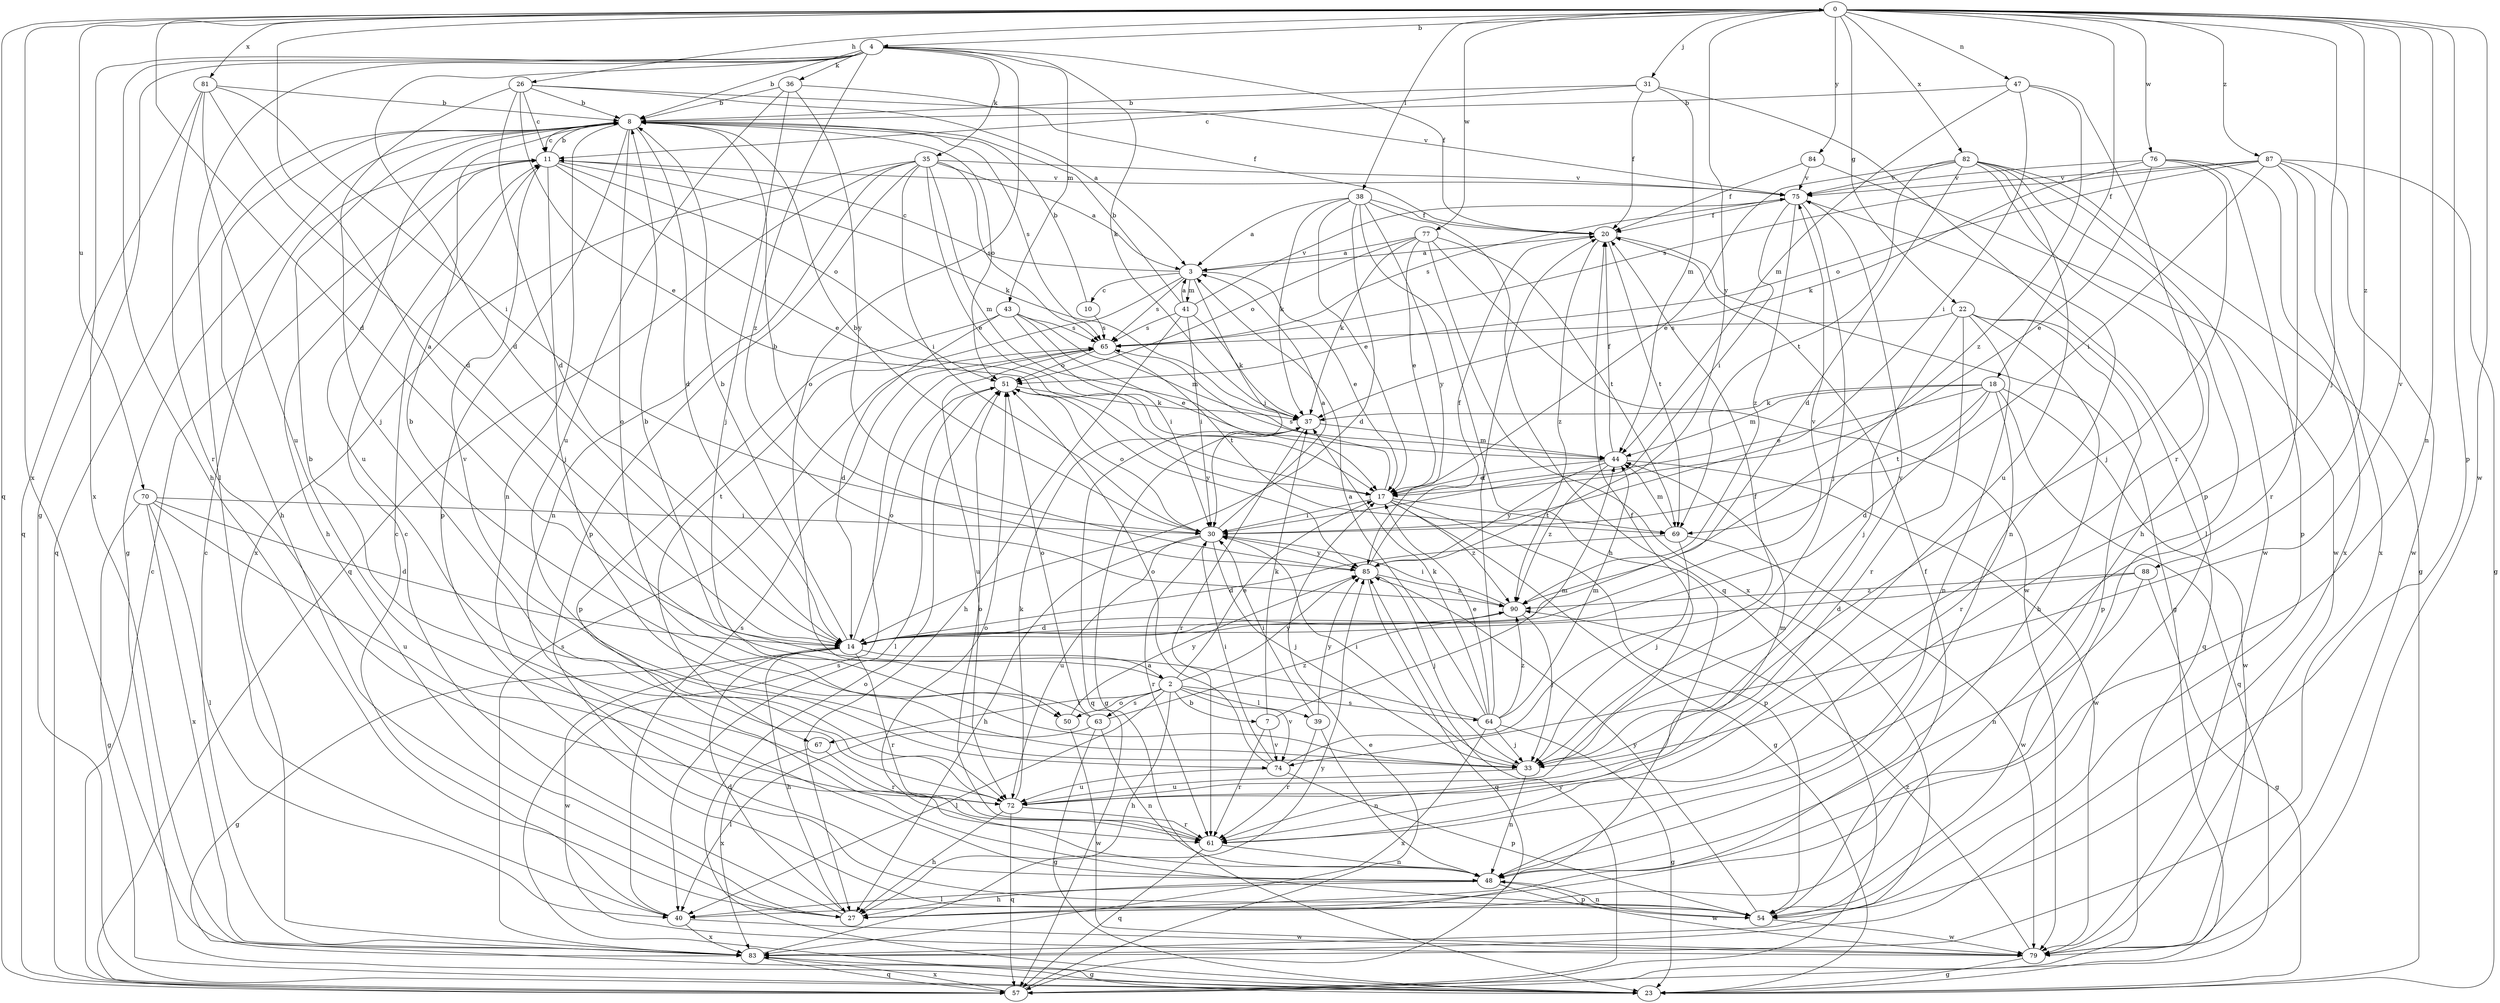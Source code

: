 strict digraph  {
0;
2;
3;
4;
7;
8;
10;
11;
14;
17;
18;
20;
22;
23;
26;
27;
30;
31;
33;
35;
36;
37;
38;
39;
40;
41;
43;
44;
47;
48;
50;
51;
54;
57;
61;
63;
64;
65;
67;
69;
70;
72;
74;
75;
76;
77;
79;
81;
82;
83;
84;
85;
87;
88;
90;
0 -> 4  [label=b];
0 -> 14  [label=d];
0 -> 18  [label=f];
0 -> 22  [label=g];
0 -> 26  [label=h];
0 -> 31  [label=j];
0 -> 33  [label=j];
0 -> 38  [label=l];
0 -> 47  [label=n];
0 -> 48  [label=n];
0 -> 54  [label=p];
0 -> 57  [label=q];
0 -> 70  [label=u];
0 -> 74  [label=v];
0 -> 76  [label=w];
0 -> 77  [label=w];
0 -> 79  [label=w];
0 -> 81  [label=x];
0 -> 82  [label=x];
0 -> 83  [label=x];
0 -> 84  [label=y];
0 -> 85  [label=y];
0 -> 87  [label=z];
0 -> 88  [label=z];
2 -> 0  [label=a];
2 -> 7  [label=b];
2 -> 17  [label=e];
2 -> 27  [label=h];
2 -> 39  [label=l];
2 -> 40  [label=l];
2 -> 50  [label=o];
2 -> 63  [label=s];
2 -> 64  [label=s];
2 -> 67  [label=t];
2 -> 74  [label=v];
2 -> 85  [label=y];
3 -> 10  [label=c];
3 -> 11  [label=c];
3 -> 17  [label=e];
3 -> 30  [label=i];
3 -> 41  [label=m];
3 -> 65  [label=s];
3 -> 67  [label=t];
4 -> 8  [label=b];
4 -> 14  [label=d];
4 -> 20  [label=f];
4 -> 23  [label=g];
4 -> 27  [label=h];
4 -> 35  [label=k];
4 -> 36  [label=k];
4 -> 37  [label=k];
4 -> 40  [label=l];
4 -> 43  [label=m];
4 -> 50  [label=o];
4 -> 83  [label=x];
4 -> 90  [label=z];
7 -> 37  [label=k];
7 -> 44  [label=m];
7 -> 61  [label=r];
7 -> 74  [label=v];
8 -> 11  [label=c];
8 -> 14  [label=d];
8 -> 23  [label=g];
8 -> 27  [label=h];
8 -> 48  [label=n];
8 -> 50  [label=o];
8 -> 51  [label=o];
8 -> 54  [label=p];
8 -> 57  [label=q];
8 -> 65  [label=s];
8 -> 72  [label=u];
10 -> 8  [label=b];
10 -> 65  [label=s];
11 -> 8  [label=b];
11 -> 17  [label=e];
11 -> 27  [label=h];
11 -> 33  [label=j];
11 -> 37  [label=k];
11 -> 51  [label=o];
11 -> 74  [label=v];
11 -> 75  [label=v];
14 -> 2  [label=a];
14 -> 8  [label=b];
14 -> 23  [label=g];
14 -> 27  [label=h];
14 -> 51  [label=o];
14 -> 61  [label=r];
14 -> 75  [label=v];
14 -> 79  [label=w];
17 -> 23  [label=g];
17 -> 30  [label=i];
17 -> 54  [label=p];
17 -> 65  [label=s];
17 -> 69  [label=t];
17 -> 90  [label=z];
18 -> 14  [label=d];
18 -> 17  [label=e];
18 -> 37  [label=k];
18 -> 44  [label=m];
18 -> 57  [label=q];
18 -> 61  [label=r];
18 -> 69  [label=t];
18 -> 79  [label=w];
20 -> 3  [label=a];
20 -> 23  [label=g];
20 -> 69  [label=t];
20 -> 90  [label=z];
22 -> 27  [label=h];
22 -> 33  [label=j];
22 -> 48  [label=n];
22 -> 54  [label=p];
22 -> 57  [label=q];
22 -> 61  [label=r];
22 -> 65  [label=s];
23 -> 51  [label=o];
23 -> 65  [label=s];
26 -> 3  [label=a];
26 -> 8  [label=b];
26 -> 11  [label=c];
26 -> 14  [label=d];
26 -> 17  [label=e];
26 -> 33  [label=j];
26 -> 75  [label=v];
27 -> 11  [label=c];
27 -> 14  [label=d];
30 -> 3  [label=a];
30 -> 8  [label=b];
30 -> 27  [label=h];
30 -> 33  [label=j];
30 -> 51  [label=o];
30 -> 61  [label=r];
30 -> 72  [label=u];
30 -> 85  [label=y];
31 -> 8  [label=b];
31 -> 11  [label=c];
31 -> 20  [label=f];
31 -> 44  [label=m];
31 -> 54  [label=p];
33 -> 30  [label=i];
33 -> 48  [label=n];
33 -> 72  [label=u];
33 -> 75  [label=v];
35 -> 3  [label=a];
35 -> 17  [label=e];
35 -> 30  [label=i];
35 -> 44  [label=m];
35 -> 48  [label=n];
35 -> 54  [label=p];
35 -> 57  [label=q];
35 -> 65  [label=s];
35 -> 75  [label=v];
35 -> 83  [label=x];
36 -> 8  [label=b];
36 -> 20  [label=f];
36 -> 33  [label=j];
36 -> 72  [label=u];
36 -> 85  [label=y];
37 -> 23  [label=g];
37 -> 44  [label=m];
37 -> 57  [label=q];
37 -> 61  [label=r];
38 -> 3  [label=a];
38 -> 14  [label=d];
38 -> 17  [label=e];
38 -> 20  [label=f];
38 -> 27  [label=h];
38 -> 37  [label=k];
38 -> 57  [label=q];
38 -> 85  [label=y];
39 -> 30  [label=i];
39 -> 48  [label=n];
39 -> 61  [label=r];
39 -> 85  [label=y];
40 -> 11  [label=c];
40 -> 65  [label=s];
40 -> 79  [label=w];
40 -> 83  [label=x];
41 -> 3  [label=a];
41 -> 8  [label=b];
41 -> 27  [label=h];
41 -> 30  [label=i];
41 -> 37  [label=k];
41 -> 65  [label=s];
41 -> 75  [label=v];
43 -> 14  [label=d];
43 -> 17  [label=e];
43 -> 30  [label=i];
43 -> 44  [label=m];
43 -> 54  [label=p];
43 -> 65  [label=s];
44 -> 17  [label=e];
44 -> 20  [label=f];
44 -> 79  [label=w];
44 -> 85  [label=y];
44 -> 90  [label=z];
47 -> 8  [label=b];
47 -> 30  [label=i];
47 -> 44  [label=m];
47 -> 61  [label=r];
47 -> 90  [label=z];
48 -> 27  [label=h];
48 -> 40  [label=l];
48 -> 51  [label=o];
48 -> 54  [label=p];
48 -> 79  [label=w];
50 -> 79  [label=w];
50 -> 85  [label=y];
51 -> 37  [label=k];
51 -> 40  [label=l];
51 -> 85  [label=y];
54 -> 20  [label=f];
54 -> 48  [label=n];
54 -> 79  [label=w];
54 -> 85  [label=y];
57 -> 11  [label=c];
57 -> 17  [label=e];
57 -> 83  [label=x];
57 -> 85  [label=y];
61 -> 48  [label=n];
61 -> 51  [label=o];
61 -> 57  [label=q];
63 -> 8  [label=b];
63 -> 23  [label=g];
63 -> 40  [label=l];
63 -> 48  [label=n];
63 -> 51  [label=o];
63 -> 90  [label=z];
64 -> 3  [label=a];
64 -> 8  [label=b];
64 -> 17  [label=e];
64 -> 20  [label=f];
64 -> 23  [label=g];
64 -> 33  [label=j];
64 -> 37  [label=k];
64 -> 44  [label=m];
64 -> 83  [label=x];
64 -> 90  [label=z];
65 -> 51  [label=o];
65 -> 69  [label=t];
65 -> 72  [label=u];
67 -> 61  [label=r];
67 -> 83  [label=x];
69 -> 14  [label=d];
69 -> 33  [label=j];
69 -> 44  [label=m];
69 -> 79  [label=w];
70 -> 14  [label=d];
70 -> 23  [label=g];
70 -> 30  [label=i];
70 -> 40  [label=l];
70 -> 72  [label=u];
70 -> 83  [label=x];
72 -> 8  [label=b];
72 -> 20  [label=f];
72 -> 27  [label=h];
72 -> 37  [label=k];
72 -> 44  [label=m];
72 -> 57  [label=q];
72 -> 61  [label=r];
74 -> 20  [label=f];
74 -> 30  [label=i];
74 -> 51  [label=o];
74 -> 54  [label=p];
74 -> 72  [label=u];
75 -> 20  [label=f];
75 -> 30  [label=i];
75 -> 33  [label=j];
75 -> 48  [label=n];
75 -> 65  [label=s];
75 -> 90  [label=z];
76 -> 17  [label=e];
76 -> 33  [label=j];
76 -> 37  [label=k];
76 -> 54  [label=p];
76 -> 75  [label=v];
76 -> 83  [label=x];
77 -> 3  [label=a];
77 -> 17  [label=e];
77 -> 37  [label=k];
77 -> 51  [label=o];
77 -> 69  [label=t];
77 -> 79  [label=w];
77 -> 83  [label=x];
79 -> 23  [label=g];
79 -> 90  [label=z];
81 -> 8  [label=b];
81 -> 14  [label=d];
81 -> 30  [label=i];
81 -> 57  [label=q];
81 -> 61  [label=r];
81 -> 72  [label=u];
82 -> 14  [label=d];
82 -> 17  [label=e];
82 -> 23  [label=g];
82 -> 27  [label=h];
82 -> 40  [label=l];
82 -> 69  [label=t];
82 -> 72  [label=u];
82 -> 75  [label=v];
82 -> 79  [label=w];
83 -> 11  [label=c];
83 -> 23  [label=g];
83 -> 57  [label=q];
83 -> 65  [label=s];
83 -> 85  [label=y];
84 -> 20  [label=f];
84 -> 75  [label=v];
84 -> 79  [label=w];
85 -> 8  [label=b];
85 -> 20  [label=f];
85 -> 33  [label=j];
85 -> 57  [label=q];
85 -> 90  [label=z];
87 -> 23  [label=g];
87 -> 30  [label=i];
87 -> 51  [label=o];
87 -> 61  [label=r];
87 -> 65  [label=s];
87 -> 75  [label=v];
87 -> 79  [label=w];
87 -> 83  [label=x];
88 -> 14  [label=d];
88 -> 23  [label=g];
88 -> 48  [label=n];
88 -> 90  [label=z];
90 -> 14  [label=d];
90 -> 30  [label=i];
90 -> 33  [label=j];
}
